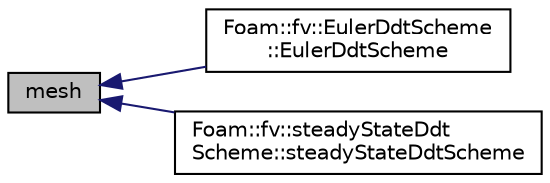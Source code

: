digraph "mesh"
{
  bgcolor="transparent";
  edge [fontname="Helvetica",fontsize="10",labelfontname="Helvetica",labelfontsize="10"];
  node [fontname="Helvetica",fontsize="10",shape=record];
  rankdir="LR";
  Node1 [label="mesh",height=0.2,width=0.4,color="black", fillcolor="grey75", style="filled" fontcolor="black"];
  Node1 -> Node2 [dir="back",color="midnightblue",fontsize="10",style="solid",fontname="Helvetica"];
  Node2 [label="Foam::fv::EulerDdtScheme\l::EulerDdtScheme",height=0.2,width=0.4,color="black",URL="$classFoam_1_1fv_1_1EulerDdtScheme.html#a28bd3aa6cd00c1692369d2fa7f5c8949",tooltip="Construct from mesh and Istream. "];
  Node1 -> Node3 [dir="back",color="midnightblue",fontsize="10",style="solid",fontname="Helvetica"];
  Node3 [label="Foam::fv::steadyStateDdt\lScheme::steadyStateDdtScheme",height=0.2,width=0.4,color="black",URL="$classFoam_1_1fv_1_1steadyStateDdtScheme.html#abd915609a5ecafa2bfa725cb73d1b55d",tooltip="Construct from mesh and Istream. "];
}
